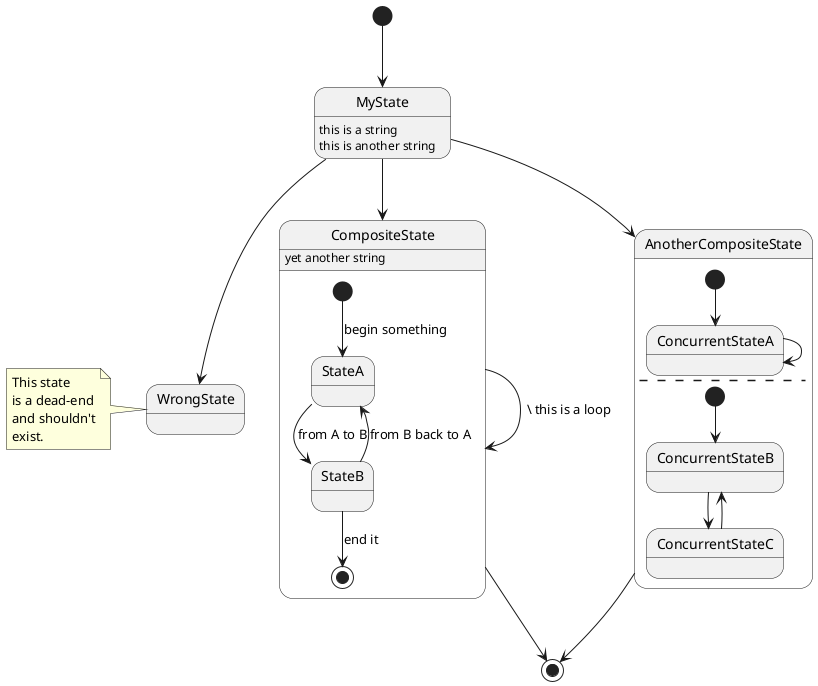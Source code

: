 @startuml

[*] --> MyState
MyState --> CompositeState
MyState --> AnotherCompositeState
MyState --> WrongState

CompositeState --> CompositeState : \ this is a loop
AnotherCompositeState --> [*]
CompositeState --> [*]

MyState : this is a string
MyState : this is another string

state CompositeState {

[*] --> StateA : begin something
StateA --> StateB : from A to B
StateB --> StateA : from B back to A
StateB --> [*] : end it

CompositeState : yet another string
}

state AnotherCompositeState {

[*] --> ConcurrentStateA
ConcurrentStateA --> ConcurrentStateA

--

[*] --> ConcurrentStateB
ConcurrentStateB --> ConcurrentStateC
ConcurrentStateC --> ConcurrentStateB
}

note left of WrongState
  This state
  is a dead-end
  and shouldn't
  exist.
end note

@enduml

